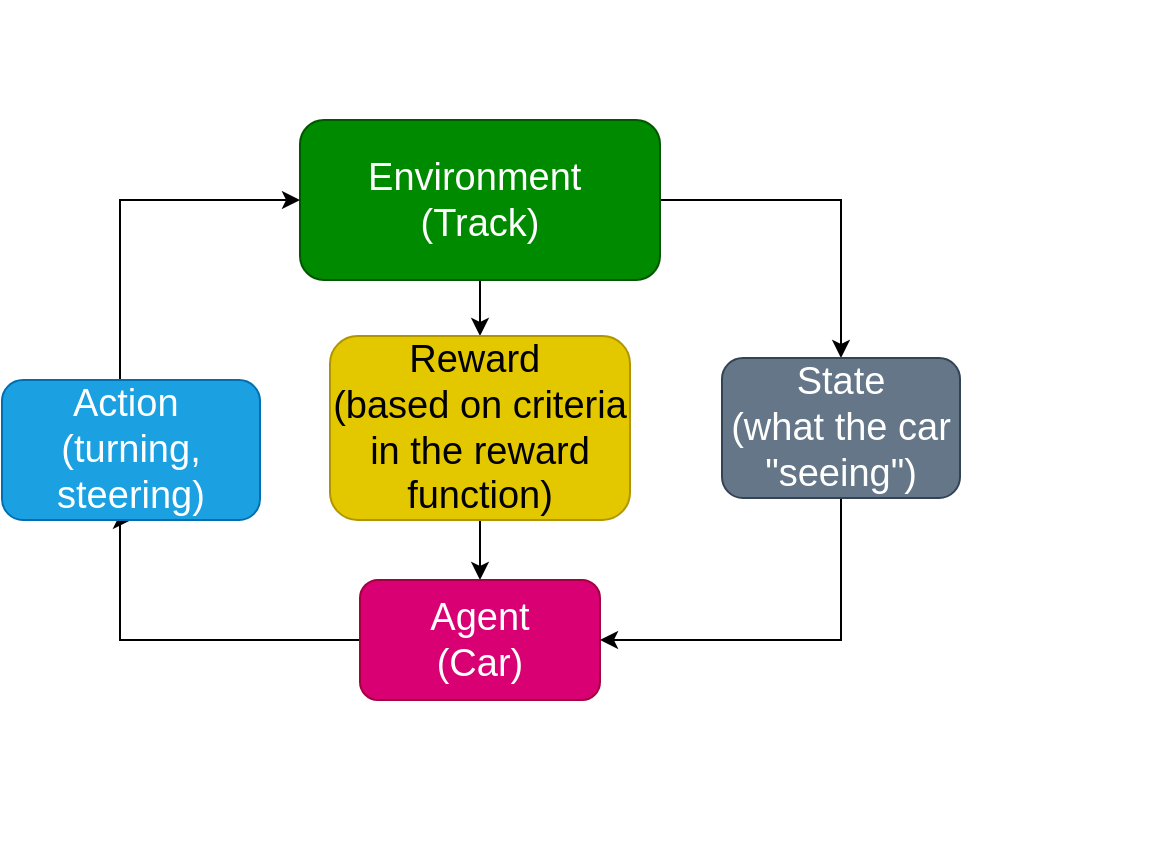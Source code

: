 <mxfile version="18.0.2" type="github">
  <diagram id="VssKVn33IEBaUGEUjl4Q" name="Page-1">
    <mxGraphModel dx="1087" dy="690" grid="1" gridSize="10" guides="1" tooltips="1" connect="1" arrows="1" fold="1" page="1" pageScale="1" pageWidth="850" pageHeight="1100" math="0" shadow="0">
      <root>
        <mxCell id="0" />
        <mxCell id="1" parent="0" />
        <mxCell id="QHWoOooBrcnur0niMnNS-6" value="" style="edgeStyle=orthogonalEdgeStyle;rounded=0;orthogonalLoop=1;jettySize=auto;html=1;fontSize=19;" edge="1" parent="1" source="QHWoOooBrcnur0niMnNS-1" target="QHWoOooBrcnur0niMnNS-2">
          <mxGeometry relative="1" as="geometry" />
        </mxCell>
        <mxCell id="QHWoOooBrcnur0niMnNS-9" value="" style="edgeStyle=orthogonalEdgeStyle;rounded=0;orthogonalLoop=1;jettySize=auto;html=1;fontSize=19;entryX=0.5;entryY=0;entryDx=0;entryDy=0;" edge="1" parent="1" source="QHWoOooBrcnur0niMnNS-1" target="QHWoOooBrcnur0niMnNS-5">
          <mxGeometry relative="1" as="geometry">
            <mxPoint x="630" y="110" as="targetPoint" />
          </mxGeometry>
        </mxCell>
        <mxCell id="QHWoOooBrcnur0niMnNS-1" value="Environment&amp;nbsp;&lt;br&gt;(Track)" style="rounded=1;whiteSpace=wrap;html=1;fillColor=#008a00;strokeColor=#005700;fontSize=19;fontColor=#ffffff;" vertex="1" parent="1">
          <mxGeometry x="320" y="70" width="180" height="80" as="geometry" />
        </mxCell>
        <mxCell id="QHWoOooBrcnur0niMnNS-7" value="" style="edgeStyle=orthogonalEdgeStyle;rounded=0;orthogonalLoop=1;jettySize=auto;html=1;fontSize=19;" edge="1" parent="1" source="QHWoOooBrcnur0niMnNS-2" target="QHWoOooBrcnur0niMnNS-3">
          <mxGeometry relative="1" as="geometry" />
        </mxCell>
        <mxCell id="QHWoOooBrcnur0niMnNS-2" value="Reward&amp;nbsp;&lt;br&gt;(based on criteria in the reward function)" style="rounded=1;whiteSpace=wrap;html=1;fillColor=#e3c800;strokeColor=#B09500;fontSize=19;fontColor=#000000;" vertex="1" parent="1">
          <mxGeometry x="335" y="178" width="150" height="92" as="geometry" />
        </mxCell>
        <mxCell id="QHWoOooBrcnur0niMnNS-11" style="edgeStyle=orthogonalEdgeStyle;rounded=0;orthogonalLoop=1;jettySize=auto;html=1;exitX=0;exitY=0.5;exitDx=0;exitDy=0;entryX=0.5;entryY=1;entryDx=0;entryDy=0;fontSize=19;" edge="1" parent="1" source="QHWoOooBrcnur0niMnNS-3" target="QHWoOooBrcnur0niMnNS-4">
          <mxGeometry relative="1" as="geometry">
            <Array as="points">
              <mxPoint x="230" y="330" />
            </Array>
          </mxGeometry>
        </mxCell>
        <mxCell id="QHWoOooBrcnur0niMnNS-3" value="Agent&lt;br&gt;(Car)" style="rounded=1;whiteSpace=wrap;html=1;fontSize=19;fillColor=#d80073;strokeColor=#A50040;fontColor=#ffffff;" vertex="1" parent="1">
          <mxGeometry x="350" y="300" width="120" height="60" as="geometry" />
        </mxCell>
        <mxCell id="QHWoOooBrcnur0niMnNS-12" style="edgeStyle=orthogonalEdgeStyle;rounded=0;orthogonalLoop=1;jettySize=auto;html=1;exitX=0.5;exitY=0;exitDx=0;exitDy=0;fontSize=19;" edge="1" parent="1" source="QHWoOooBrcnur0niMnNS-4" target="QHWoOooBrcnur0niMnNS-1">
          <mxGeometry relative="1" as="geometry">
            <mxPoint x="310" y="100" as="targetPoint" />
            <Array as="points">
              <mxPoint x="230" y="110" />
            </Array>
          </mxGeometry>
        </mxCell>
        <mxCell id="QHWoOooBrcnur0niMnNS-4" value="Action&amp;nbsp;&lt;br&gt;(turning, steering)" style="rounded=1;whiteSpace=wrap;html=1;fontSize=19;fillColor=#1ba1e2;fontColor=#ffffff;strokeColor=#006EAF;" vertex="1" parent="1">
          <mxGeometry x="171" y="200" width="129" height="70" as="geometry" />
        </mxCell>
        <mxCell id="QHWoOooBrcnur0niMnNS-10" style="edgeStyle=orthogonalEdgeStyle;rounded=0;orthogonalLoop=1;jettySize=auto;html=1;entryX=1;entryY=0.5;entryDx=0;entryDy=0;fontSize=19;" edge="1" parent="1" source="QHWoOooBrcnur0niMnNS-5" target="QHWoOooBrcnur0niMnNS-3">
          <mxGeometry relative="1" as="geometry">
            <Array as="points">
              <mxPoint x="590" y="330" />
            </Array>
          </mxGeometry>
        </mxCell>
        <mxCell id="QHWoOooBrcnur0niMnNS-5" value="State&lt;br&gt;(what the car &quot;seeing&quot;)" style="rounded=1;whiteSpace=wrap;html=1;fontSize=19;fillColor=#647687;fontColor=#ffffff;strokeColor=#314354;" vertex="1" parent="1">
          <mxGeometry x="531" y="189" width="119" height="70" as="geometry" />
        </mxCell>
        <mxCell id="QHWoOooBrcnur0niMnNS-13" value="" style="shape=image;verticalLabelPosition=bottom;labelBackgroundColor=default;verticalAlign=top;aspect=fixed;imageAspect=0;image=https://jonathanfries.net/content/images/2019/07/deepracer.png;" vertex="1" parent="1">
          <mxGeometry x="350" y="360" width="100.28" height="70" as="geometry" />
        </mxCell>
        <mxCell id="QHWoOooBrcnur0niMnNS-14" value="" style="shape=image;verticalLabelPosition=bottom;labelBackgroundColor=default;verticalAlign=top;aspect=fixed;imageAspect=0;image=https://s3-ap-southeast-2.amazonaws.com/techau-images/WP%20Media%20Folder%20-%20techau/wp-content/uploads/2019/04/D4aes5eUUAAuQrh.jpg;" vertex="1" parent="1">
          <mxGeometry x="650" y="190" width="102.2" height="68" as="geometry" />
        </mxCell>
        <mxCell id="QHWoOooBrcnur0niMnNS-15" value="" style="shape=image;verticalLabelPosition=bottom;labelBackgroundColor=default;verticalAlign=top;aspect=fixed;imageAspect=0;image=https://docs.aws.amazon.com/deepracer/latest/developerguide/images/deepracer-Championship_Cup_2019.png;" vertex="1" parent="1">
          <mxGeometry x="364.05" y="10" width="91.91" height="73" as="geometry" />
        </mxCell>
      </root>
    </mxGraphModel>
  </diagram>
</mxfile>

